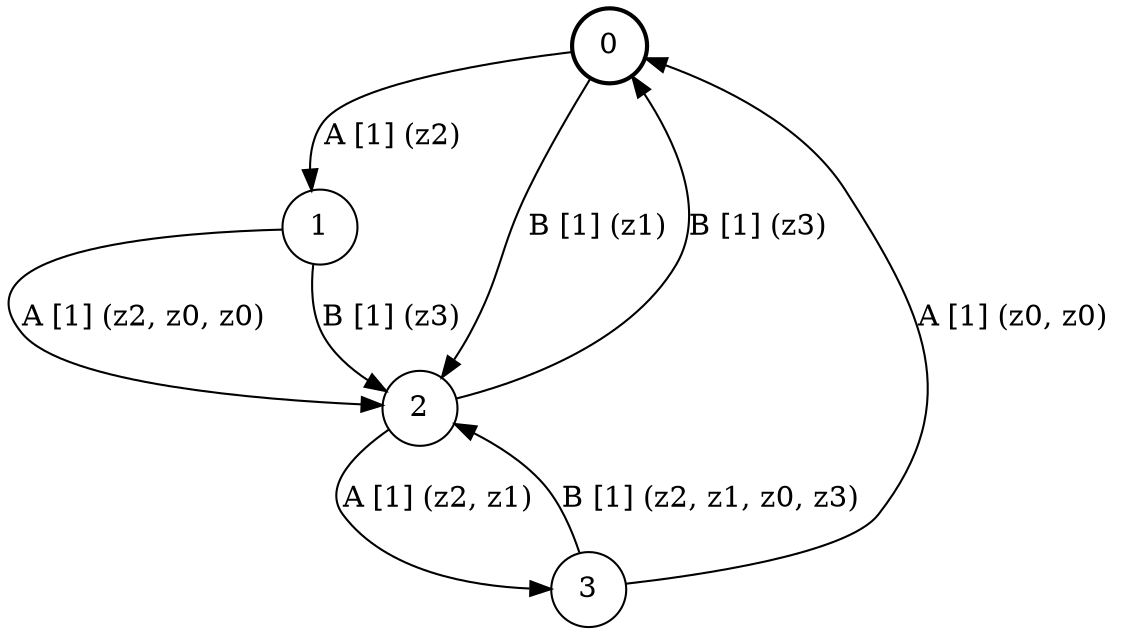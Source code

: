 # generated file, don't try to modify
# command: dot -Tpng <filename> > tree.png
digraph Automaton {
    node [shape = circle];
    0 [style = "bold"];
    0 -> 1 [label = "A [1] (z2) "];
    0 -> 2 [label = "B [1] (z1) "];
    1 -> 2 [label = "A [1] (z2, z0, z0) "];
    1 -> 2 [label = "B [1] (z3) "];
    2 -> 3 [label = "A [1] (z2, z1) "];
    2 -> 0 [label = "B [1] (z3) "];
    3 -> 0 [label = "A [1] (z0, z0) "];
    3 -> 2 [label = "B [1] (z2, z1, z0, z3) "];
}

